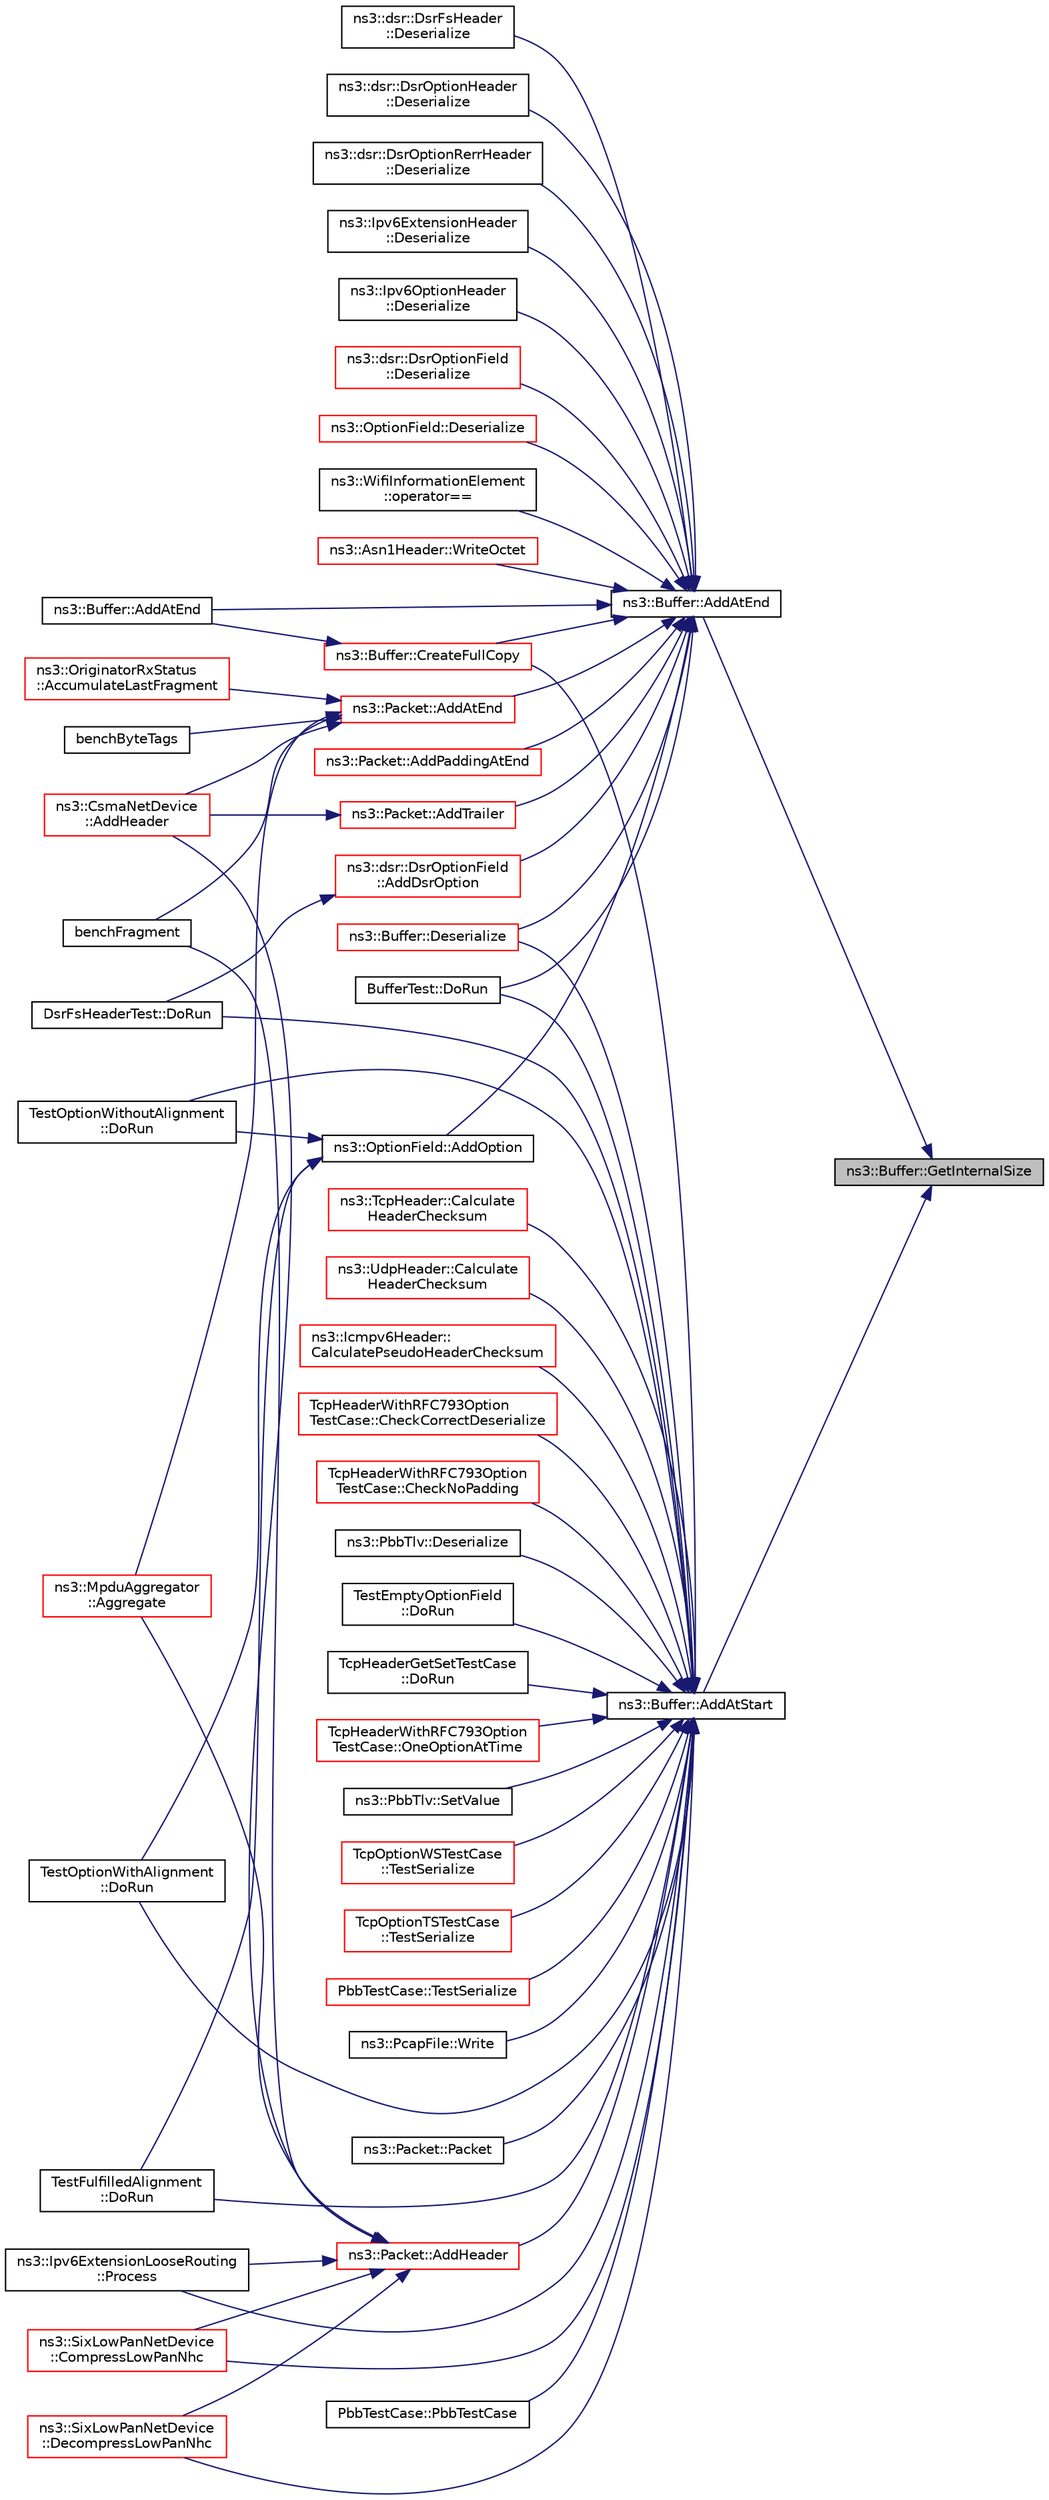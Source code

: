 digraph "ns3::Buffer::GetInternalSize"
{
 // LATEX_PDF_SIZE
  edge [fontname="Helvetica",fontsize="10",labelfontname="Helvetica",labelfontsize="10"];
  node [fontname="Helvetica",fontsize="10",shape=record];
  rankdir="RL";
  Node1 [label="ns3::Buffer::GetInternalSize",height=0.2,width=0.4,color="black", fillcolor="grey75", style="filled", fontcolor="black",tooltip="Get the buffer real size."];
  Node1 -> Node2 [dir="back",color="midnightblue",fontsize="10",style="solid",fontname="Helvetica"];
  Node2 [label="ns3::Buffer::AddAtEnd",height=0.2,width=0.4,color="black", fillcolor="white", style="filled",URL="$classns3_1_1_buffer.html#a92dd87809af24fb10696fee9a9cb56cf",tooltip=" "];
  Node2 -> Node3 [dir="back",color="midnightblue",fontsize="10",style="solid",fontname="Helvetica"];
  Node3 [label="ns3::Buffer::AddAtEnd",height=0.2,width=0.4,color="black", fillcolor="white", style="filled",URL="$classns3_1_1_buffer.html#a60211196881cfccb64f67d71449eda83",tooltip=" "];
  Node2 -> Node4 [dir="back",color="midnightblue",fontsize="10",style="solid",fontname="Helvetica"];
  Node4 [label="ns3::Packet::AddAtEnd",height=0.2,width=0.4,color="red", fillcolor="white", style="filled",URL="$classns3_1_1_packet.html#a14ec3d4250b425468764de58f5837b6b",tooltip="Concatenate the input packet at the end of the current packet."];
  Node4 -> Node5 [dir="back",color="midnightblue",fontsize="10",style="solid",fontname="Helvetica"];
  Node5 [label="ns3::OriginatorRxStatus\l::AccumulateLastFragment",height=0.2,width=0.4,color="red", fillcolor="white", style="filled",URL="$classns3_1_1_originator_rx_status.html#a59c38c4a21335b5e82da00fdb0561af0",tooltip="We have received a last fragment of the fragmented packets (indicated by the no more fragment field)."];
  Node4 -> Node19 [dir="back",color="midnightblue",fontsize="10",style="solid",fontname="Helvetica"];
  Node19 [label="ns3::CsmaNetDevice\l::AddHeader",height=0.2,width=0.4,color="red", fillcolor="white", style="filled",URL="$classns3_1_1_csma_net_device.html#a736bf6ce5851ace677f8fc693a92855c",tooltip="Adds the necessary headers and trailers to a packet of data in order to respect the packet type."];
  Node4 -> Node22 [dir="back",color="midnightblue",fontsize="10",style="solid",fontname="Helvetica"];
  Node22 [label="ns3::MpduAggregator\l::Aggregate",height=0.2,width=0.4,color="red", fillcolor="white", style="filled",URL="$classns3_1_1_mpdu_aggregator.html#a8e4e158ca23bbd3141f8c584dcb7a5dc",tooltip="Aggregate an MPDU to an A-MPDU."];
  Node4 -> Node56 [dir="back",color="midnightblue",fontsize="10",style="solid",fontname="Helvetica"];
  Node56 [label="benchByteTags",height=0.2,width=0.4,color="black", fillcolor="white", style="filled",URL="$bench-packets_8cc.html#a74bbacc91e7fa270b5102afc76959cf1",tooltip=" "];
  Node4 -> Node57 [dir="back",color="midnightblue",fontsize="10",style="solid",fontname="Helvetica"];
  Node57 [label="benchFragment",height=0.2,width=0.4,color="black", fillcolor="white", style="filled",URL="$bench-packets_8cc.html#a6cabc7d91c4117351e595e4bb94b141d",tooltip=" "];
  Node2 -> Node121 [dir="back",color="midnightblue",fontsize="10",style="solid",fontname="Helvetica"];
  Node121 [label="ns3::dsr::DsrOptionField\l::AddDsrOption",height=0.2,width=0.4,color="red", fillcolor="white", style="filled",URL="$classns3_1_1dsr_1_1_dsr_option_field.html#acd03d07018e22f5e2b23975fae84fb3c",tooltip="Serialize the option, prepending pad1 or padn option as necessary."];
  Node121 -> Node145 [dir="back",color="midnightblue",fontsize="10",style="solid",fontname="Helvetica"];
  Node145 [label="DsrFsHeaderTest::DoRun",height=0.2,width=0.4,color="black", fillcolor="white", style="filled",URL="$class_dsr_fs_header_test.html#ac2495c11d1b567cebc81c0b0668f88b6",tooltip="Implementation to actually run this TestCase."];
  Node2 -> Node157 [dir="back",color="midnightblue",fontsize="10",style="solid",fontname="Helvetica"];
  Node157 [label="ns3::OptionField::AddOption",height=0.2,width=0.4,color="black", fillcolor="white", style="filled",URL="$classns3_1_1_option_field.html#a18f71368fbded356322e1eaebb01cd27",tooltip="Serialize the option, prepending pad1 or padn option as necessary."];
  Node157 -> Node158 [dir="back",color="midnightblue",fontsize="10",style="solid",fontname="Helvetica"];
  Node158 [label="TestOptionWithoutAlignment\l::DoRun",height=0.2,width=0.4,color="black", fillcolor="white", style="filled",URL="$class_test_option_without_alignment.html#a23bf45b7de739a1c5b2521dee904e95b",tooltip="Implementation to actually run this TestCase."];
  Node157 -> Node159 [dir="back",color="midnightblue",fontsize="10",style="solid",fontname="Helvetica"];
  Node159 [label="TestOptionWithAlignment\l::DoRun",height=0.2,width=0.4,color="black", fillcolor="white", style="filled",URL="$class_test_option_with_alignment.html#ae7937fcdd2ae8bc2790c5d7841ca22cb",tooltip="Implementation to actually run this TestCase."];
  Node157 -> Node160 [dir="back",color="midnightblue",fontsize="10",style="solid",fontname="Helvetica"];
  Node160 [label="TestFulfilledAlignment\l::DoRun",height=0.2,width=0.4,color="black", fillcolor="white", style="filled",URL="$class_test_fulfilled_alignment.html#a5dbd0147961608bca7a80c0cd08d8f81",tooltip="Implementation to actually run this TestCase."];
  Node2 -> Node161 [dir="back",color="midnightblue",fontsize="10",style="solid",fontname="Helvetica"];
  Node161 [label="ns3::Packet::AddPaddingAtEnd",height=0.2,width=0.4,color="red", fillcolor="white", style="filled",URL="$classns3_1_1_packet.html#ae964f1fcfd496c6c0db1b73f27e78530",tooltip="Add a zero-filled padding to the packet."];
  Node2 -> Node164 [dir="back",color="midnightblue",fontsize="10",style="solid",fontname="Helvetica"];
  Node164 [label="ns3::Packet::AddTrailer",height=0.2,width=0.4,color="red", fillcolor="white", style="filled",URL="$classns3_1_1_packet.html#ae26b490c30ae5bc98be5181ec6e06db8",tooltip="Add trailer to this packet."];
  Node164 -> Node19 [dir="back",color="midnightblue",fontsize="10",style="solid",fontname="Helvetica"];
  Node2 -> Node194 [dir="back",color="midnightblue",fontsize="10",style="solid",fontname="Helvetica"];
  Node194 [label="ns3::Buffer::CreateFullCopy",height=0.2,width=0.4,color="red", fillcolor="white", style="filled",URL="$classns3_1_1_buffer.html#a7abfb0fd24f39d23519b3280e1a7f404",tooltip="Create a full copy of the buffer, including all the internal structures."];
  Node194 -> Node3 [dir="back",color="midnightblue",fontsize="10",style="solid",fontname="Helvetica"];
  Node2 -> Node211 [dir="back",color="midnightblue",fontsize="10",style="solid",fontname="Helvetica"];
  Node211 [label="ns3::dsr::DsrFsHeader\l::Deserialize",height=0.2,width=0.4,color="black", fillcolor="white", style="filled",URL="$classns3_1_1dsr_1_1_dsr_fs_header.html#acb5736dd005d323eefae5cc9db9eb5b9",tooltip="Deserialize the packet."];
  Node2 -> Node212 [dir="back",color="midnightblue",fontsize="10",style="solid",fontname="Helvetica"];
  Node212 [label="ns3::dsr::DsrOptionHeader\l::Deserialize",height=0.2,width=0.4,color="black", fillcolor="white", style="filled",URL="$classns3_1_1dsr_1_1_dsr_option_header.html#ab44c93c37011591950bb95730c1c5b06",tooltip="Deserialize the packet."];
  Node2 -> Node213 [dir="back",color="midnightblue",fontsize="10",style="solid",fontname="Helvetica"];
  Node213 [label="ns3::dsr::DsrOptionRerrHeader\l::Deserialize",height=0.2,width=0.4,color="black", fillcolor="white", style="filled",URL="$classns3_1_1dsr_1_1_dsr_option_rerr_header.html#ab8bc84d5e10a371524ed37035db5dbec",tooltip="Deserialize the packet."];
  Node2 -> Node214 [dir="back",color="midnightblue",fontsize="10",style="solid",fontname="Helvetica"];
  Node214 [label="ns3::Ipv6ExtensionHeader\l::Deserialize",height=0.2,width=0.4,color="black", fillcolor="white", style="filled",URL="$classns3_1_1_ipv6_extension_header.html#a20381aa4706f87bd373604ea53f3488f",tooltip="Deserialize the packet."];
  Node2 -> Node215 [dir="back",color="midnightblue",fontsize="10",style="solid",fontname="Helvetica"];
  Node215 [label="ns3::Ipv6OptionHeader\l::Deserialize",height=0.2,width=0.4,color="black", fillcolor="white", style="filled",URL="$classns3_1_1_ipv6_option_header.html#a8645f1d17686431f177f7d5f3c38380e",tooltip="Deserialize the packet."];
  Node2 -> Node216 [dir="back",color="midnightblue",fontsize="10",style="solid",fontname="Helvetica"];
  Node216 [label="ns3::dsr::DsrOptionField\l::Deserialize",height=0.2,width=0.4,color="red", fillcolor="white", style="filled",URL="$classns3_1_1dsr_1_1_dsr_option_field.html#a18a58a88b2ba6ffc94669771647e586c",tooltip="Deserialize the packet."];
  Node2 -> Node218 [dir="back",color="midnightblue",fontsize="10",style="solid",fontname="Helvetica"];
  Node218 [label="ns3::OptionField::Deserialize",height=0.2,width=0.4,color="red", fillcolor="white", style="filled",URL="$classns3_1_1_option_field.html#a6a74e16b63ee19bcfa20c9b6a8833dad",tooltip="Deserialize the packet."];
  Node2 -> Node223 [dir="back",color="midnightblue",fontsize="10",style="solid",fontname="Helvetica"];
  Node223 [label="ns3::Buffer::Deserialize",height=0.2,width=0.4,color="red", fillcolor="white", style="filled",URL="$classns3_1_1_buffer.html#add89f12664174aa29c08264af66437ad",tooltip=" "];
  Node2 -> Node203 [dir="back",color="midnightblue",fontsize="10",style="solid",fontname="Helvetica"];
  Node203 [label="BufferTest::DoRun",height=0.2,width=0.4,color="black", fillcolor="white", style="filled",URL="$class_buffer_test.html#a4ffd025f50c962366167daef7df0ac58",tooltip="Implementation to actually run this TestCase."];
  Node2 -> Node206 [dir="back",color="midnightblue",fontsize="10",style="solid",fontname="Helvetica"];
  Node206 [label="ns3::WifiInformationElement\l::operator==",height=0.2,width=0.4,color="black", fillcolor="white", style="filled",URL="$classns3_1_1_wifi_information_element.html#a75fdda2e8009a87c8f2b255454ac0110",tooltip="Compare two IEs for equality by ID & Length, and then through memcmp of serialised version."];
  Node2 -> Node226 [dir="back",color="midnightblue",fontsize="10",style="solid",fontname="Helvetica"];
  Node226 [label="ns3::Asn1Header::WriteOctet",height=0.2,width=0.4,color="red", fillcolor="white", style="filled",URL="$classns3_1_1_asn1_header.html#a2e699078b1a3af75a7008ef94bedb1c6",tooltip="Function to write in m_serializationResult, after resizing its size."];
  Node1 -> Node228 [dir="back",color="midnightblue",fontsize="10",style="solid",fontname="Helvetica"];
  Node228 [label="ns3::Buffer::AddAtStart",height=0.2,width=0.4,color="black", fillcolor="white", style="filled",URL="$classns3_1_1_buffer.html#a8abd8164c3671d3dadc98fc66fade7b1",tooltip=" "];
  Node228 -> Node229 [dir="back",color="midnightblue",fontsize="10",style="solid",fontname="Helvetica"];
  Node229 [label="ns3::Packet::Packet",height=0.2,width=0.4,color="black", fillcolor="white", style="filled",URL="$classns3_1_1_packet.html#a7f6a0314efee85ac6cf4a64e05450538",tooltip="Create a packet with payload filled with the content of this buffer."];
  Node228 -> Node230 [dir="back",color="midnightblue",fontsize="10",style="solid",fontname="Helvetica"];
  Node230 [label="PbbTestCase::PbbTestCase",height=0.2,width=0.4,color="black", fillcolor="white", style="filled",URL="$class_pbb_test_case.html#aad11415643c1af39d71248174298dd6b",tooltip="Constructor."];
  Node228 -> Node231 [dir="back",color="midnightblue",fontsize="10",style="solid",fontname="Helvetica"];
  Node231 [label="ns3::Packet::AddHeader",height=0.2,width=0.4,color="red", fillcolor="white", style="filled",URL="$classns3_1_1_packet.html#a465108c595a0bc592095cbcab1832ed8",tooltip="Add header to this packet."];
  Node231 -> Node19 [dir="back",color="midnightblue",fontsize="10",style="solid",fontname="Helvetica"];
  Node231 -> Node22 [dir="back",color="midnightblue",fontsize="10",style="solid",fontname="Helvetica"];
  Node231 -> Node57 [dir="back",color="midnightblue",fontsize="10",style="solid",fontname="Helvetica"];
  Node231 -> Node197 [dir="back",color="midnightblue",fontsize="10",style="solid",fontname="Helvetica"];
  Node197 [label="ns3::SixLowPanNetDevice\l::CompressLowPanNhc",height=0.2,width=0.4,color="red", fillcolor="white", style="filled",URL="$classns3_1_1_six_low_pan_net_device.html#a41d34fd1612e7e6911614fadfef6ab67",tooltip="Compress the headers according to NHC compression."];
  Node231 -> Node220 [dir="back",color="midnightblue",fontsize="10",style="solid",fontname="Helvetica"];
  Node220 [label="ns3::SixLowPanNetDevice\l::DecompressLowPanNhc",height=0.2,width=0.4,color="red", fillcolor="white", style="filled",URL="$classns3_1_1_six_low_pan_net_device.html#af69701425fa2e02ab4a7fdcd1db99cc8",tooltip="Decompress the headers according to NHC compression."];
  Node231 -> Node480 [dir="back",color="midnightblue",fontsize="10",style="solid",fontname="Helvetica"];
  Node480 [label="ns3::Ipv6ExtensionLooseRouting\l::Process",height=0.2,width=0.4,color="black", fillcolor="white", style="filled",URL="$classns3_1_1_ipv6_extension_loose_routing.html#ab73c109952d780d1eb52c2f7c144e546",tooltip="Process method Called from Ipv6L3Protocol::Receive."];
  Node228 -> Node739 [dir="back",color="midnightblue",fontsize="10",style="solid",fontname="Helvetica"];
  Node739 [label="ns3::TcpHeader::Calculate\lHeaderChecksum",height=0.2,width=0.4,color="red", fillcolor="white", style="filled",URL="$classns3_1_1_tcp_header.html#aa57fcc161d91b80483c757468303a50d",tooltip="Calculate the header checksum."];
  Node228 -> Node747 [dir="back",color="midnightblue",fontsize="10",style="solid",fontname="Helvetica"];
  Node747 [label="ns3::UdpHeader::Calculate\lHeaderChecksum",height=0.2,width=0.4,color="red", fillcolor="white", style="filled",URL="$classns3_1_1_udp_header.html#a2826d7fc12f1fc610053662b10661491",tooltip="Calculate the header checksum."];
  Node228 -> Node750 [dir="back",color="midnightblue",fontsize="10",style="solid",fontname="Helvetica"];
  Node750 [label="ns3::Icmpv6Header::\lCalculatePseudoHeaderChecksum",height=0.2,width=0.4,color="red", fillcolor="white", style="filled",URL="$classns3_1_1_icmpv6_header.html#aa0598a05dad2904576ed853885f4ed40",tooltip="Calculate pseudo header checksum for IPv6."];
  Node228 -> Node741 [dir="back",color="midnightblue",fontsize="10",style="solid",fontname="Helvetica"];
  Node741 [label="TcpHeaderWithRFC793Option\lTestCase::CheckCorrectDeserialize",height=0.2,width=0.4,color="red", fillcolor="white", style="filled",URL="$class_tcp_header_with_r_f_c793_option_test_case.html#ad8478f3d6d33caa92f933389f8d8419b",tooltip="Check the correct header deserialization."];
  Node228 -> Node746 [dir="back",color="midnightblue",fontsize="10",style="solid",fontname="Helvetica"];
  Node746 [label="TcpHeaderWithRFC793Option\lTestCase::CheckNoPadding",height=0.2,width=0.4,color="red", fillcolor="white", style="filled",URL="$class_tcp_header_with_r_f_c793_option_test_case.html#ac054655b0adbd8c76eab91590eb246c4",tooltip="Check an header for the correct padding."];
  Node228 -> Node197 [dir="back",color="midnightblue",fontsize="10",style="solid",fontname="Helvetica"];
  Node228 -> Node194 [dir="back",color="midnightblue",fontsize="10",style="solid",fontname="Helvetica"];
  Node228 -> Node220 [dir="back",color="midnightblue",fontsize="10",style="solid",fontname="Helvetica"];
  Node228 -> Node751 [dir="back",color="midnightblue",fontsize="10",style="solid",fontname="Helvetica"];
  Node751 [label="ns3::PbbTlv::Deserialize",height=0.2,width=0.4,color="black", fillcolor="white", style="filled",URL="$classns3_1_1_pbb_tlv.html#af1d0a54c2c334935bac7570889b275e4",tooltip="Deserializes a TLV from the specified buffer."];
  Node228 -> Node223 [dir="back",color="midnightblue",fontsize="10",style="solid",fontname="Helvetica"];
  Node228 -> Node202 [dir="back",color="midnightblue",fontsize="10",style="solid",fontname="Helvetica"];
  Node202 [label="TestEmptyOptionField\l::DoRun",height=0.2,width=0.4,color="black", fillcolor="white", style="filled",URL="$class_test_empty_option_field.html#a5fdbca025c0d3629d42cd00050de73fb",tooltip="Implementation to actually run this TestCase."];
  Node228 -> Node158 [dir="back",color="midnightblue",fontsize="10",style="solid",fontname="Helvetica"];
  Node228 -> Node159 [dir="back",color="midnightblue",fontsize="10",style="solid",fontname="Helvetica"];
  Node228 -> Node160 [dir="back",color="midnightblue",fontsize="10",style="solid",fontname="Helvetica"];
  Node228 -> Node145 [dir="back",color="midnightblue",fontsize="10",style="solid",fontname="Helvetica"];
  Node228 -> Node743 [dir="back",color="midnightblue",fontsize="10",style="solid",fontname="Helvetica"];
  Node743 [label="TcpHeaderGetSetTestCase\l::DoRun",height=0.2,width=0.4,color="black", fillcolor="white", style="filled",URL="$class_tcp_header_get_set_test_case.html#ae5c6a3e802b8648d197d5a22509acf49",tooltip="Implementation to actually run this TestCase."];
  Node228 -> Node203 [dir="back",color="midnightblue",fontsize="10",style="solid",fontname="Helvetica"];
  Node228 -> Node744 [dir="back",color="midnightblue",fontsize="10",style="solid",fontname="Helvetica"];
  Node744 [label="TcpHeaderWithRFC793Option\lTestCase::OneOptionAtTime",height=0.2,width=0.4,color="red", fillcolor="white", style="filled",URL="$class_tcp_header_with_r_f_c793_option_test_case.html#a4f736353f198886b49418a84756e48de",tooltip="Check an header with only one kind of option."];
  Node228 -> Node480 [dir="back",color="midnightblue",fontsize="10",style="solid",fontname="Helvetica"];
  Node228 -> Node752 [dir="back",color="midnightblue",fontsize="10",style="solid",fontname="Helvetica"];
  Node752 [label="ns3::PbbTlv::SetValue",height=0.2,width=0.4,color="black", fillcolor="white", style="filled",URL="$classns3_1_1_pbb_tlv.html#aaf48b2b695845f0a747dff11370c393e",tooltip="Sets the value of this message to a buffer with the specified data."];
  Node228 -> Node753 [dir="back",color="midnightblue",fontsize="10",style="solid",fontname="Helvetica"];
  Node753 [label="TcpOptionWSTestCase\l::TestSerialize",height=0.2,width=0.4,color="red", fillcolor="white", style="filled",URL="$class_tcp_option_w_s_test_case.html#a01e4f68295082d8a146f561a6c727d45",tooltip="Serialization test."];
  Node228 -> Node755 [dir="back",color="midnightblue",fontsize="10",style="solid",fontname="Helvetica"];
  Node755 [label="TcpOptionTSTestCase\l::TestSerialize",height=0.2,width=0.4,color="red", fillcolor="white", style="filled",URL="$class_tcp_option_t_s_test_case.html#a14597883403704320352bf1caad38777",tooltip="Serialization test."];
  Node228 -> Node209 [dir="back",color="midnightblue",fontsize="10",style="solid",fontname="Helvetica"];
  Node209 [label="PbbTestCase::TestSerialize",height=0.2,width=0.4,color="red", fillcolor="white", style="filled",URL="$class_pbb_test_case.html#af46a68e3ac1ac6a3acba3db64974cba8",tooltip="Serialization."];
  Node228 -> Node757 [dir="back",color="midnightblue",fontsize="10",style="solid",fontname="Helvetica"];
  Node757 [label="ns3::PcapFile::Write",height=0.2,width=0.4,color="black", fillcolor="white", style="filled",URL="$classns3_1_1_pcap_file.html#a057ede1e4feda72362d20d7f14c4e836",tooltip="Write next packet to file."];
}
